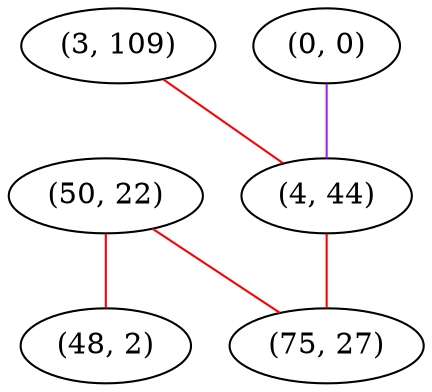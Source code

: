 graph "" {
"(50, 22)";
"(3, 109)";
"(48, 2)";
"(0, 0)";
"(4, 44)";
"(75, 27)";
"(50, 22)" -- "(75, 27)"  [color=red, key=0, weight=1];
"(50, 22)" -- "(48, 2)"  [color=red, key=0, weight=1];
"(3, 109)" -- "(4, 44)"  [color=red, key=0, weight=1];
"(0, 0)" -- "(4, 44)"  [color=purple, key=0, weight=4];
"(4, 44)" -- "(75, 27)"  [color=red, key=0, weight=1];
}
